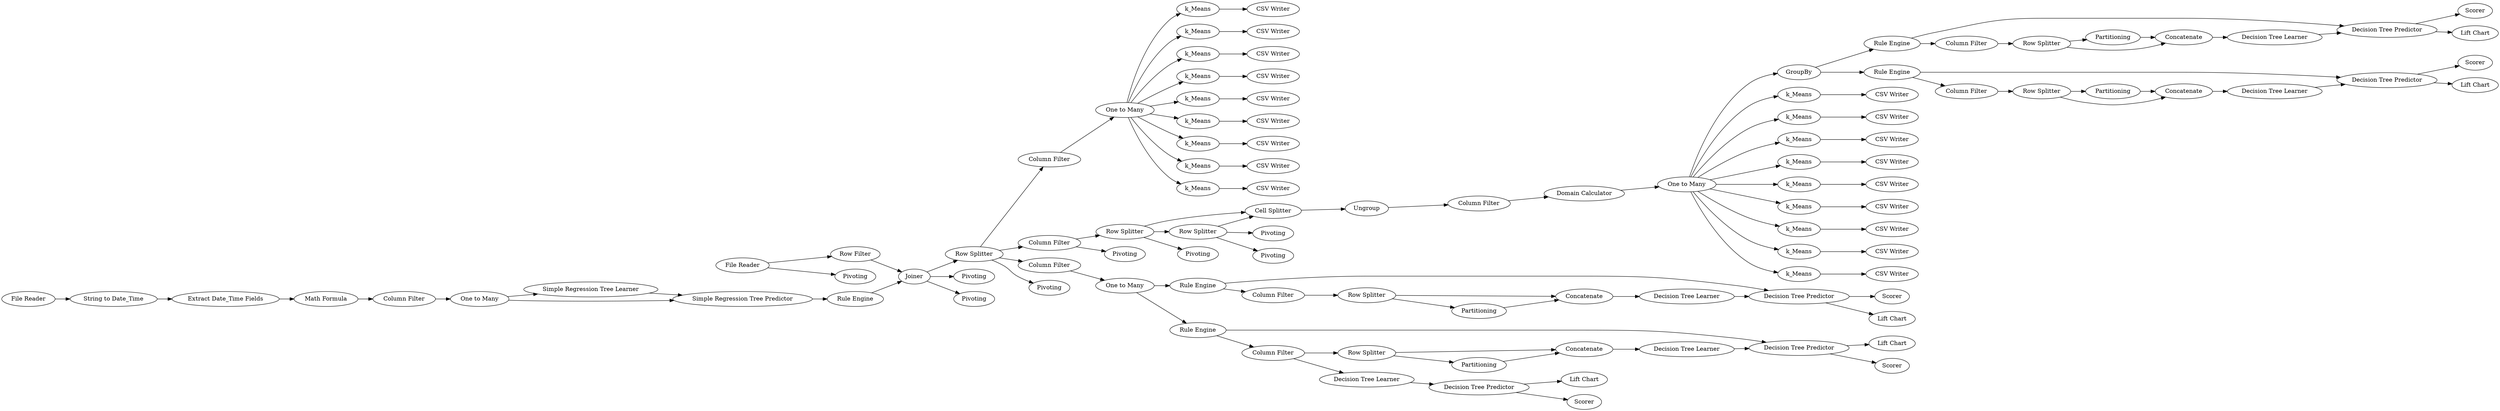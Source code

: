 digraph {
	41 -> 42
	103 -> 148
	35 -> 38
	44 -> 47
	54 -> 57
	23 -> 65
	133 -> 138
	114 -> 126
	45 -> 50
	18 -> 25
	122 -> 114
	141 -> 149
	116 -> 125
	61 -> 64
	23 -> 21
	143 -> 141
	23 -> 55
	132 -> 137
	69 -> 68
	12 -> 11
	23 -> 54
	18 -> 110
	112 -> 22
	43 -> 47
	59 -> 56
	11 -> 13
	111 -> 112
	90 -> 70
	65 -> 62
	30 -> 3
	121 -> 128
	15 -> 3
	34 -> 43
	138 -> 135
	140 -> 134
	36 -> 8
	130 -> 127
	52 -> 50
	46 -> 67
	120 -> 123
	156 -> 7
	111 -> 22
	112 -> 107
	122 -> 103
	35 -> 36
	47 -> 48
	50 -> 44
	122 -> 124
	38 -> 39
	23 -> 19
	11 -> 14
	31 -> 24
	46 -> 45
	3 -> 158
	69 -> 66
	144 -> 142
	110 -> 111
	122 -> 130
	13 -> 14
	20 -> 32
	42 -> 38
	112 -> 108
	23 -> 20
	141 -> 147
	122 -> 116
	17 -> 34
	91 -> 122
	23 -> 59
	37 -> 41
	31 -> 30
	148 -> 146
	22 -> 90
	122 -> 117
	18 -> 17
	122 -> 120
	19 -> 27
	124 -> 131
	10 -> 12
	45 -> 52
	136 -> 134
	138 -> 139
	111 -> 106
	23 -> 60
	8 -> 37
	137 -> 136
	122 -> 121
	145 -> 143
	67 -> 69
	55 -> 58
	146 -> 144
	142 -> 145
	43 -> 46
	23 -> 61
	122 -> 113
	110 -> 109
	122 -> 118
	34 -> 35
	38 -> 40
	47 -> 51
	3 -> 18
	144 -> 145
	134 -> 133
	14 -> 15
	117 -> 129
	148 -> 141
	3 -> 157
	70 -> 91
	8 -> 41
	113 -> 119
	60 -> 63
	132 -> 138
	118 -> 115
	7 -> 9
	136 -> 140
	21 -> 33
	18 -> 53
	9 -> 10
	25 -> 23
	103 -> 132
	103 [label=GroupBy]
	126 [label="CSV Writer"]
	136 [label="Row Splitter"]
	3 [label=Joiner]
	146 [label="Column Filter"]
	129 [label="CSV Writer"]
	12 [label="Column Filter"]
	115 [label="CSV Writer"]
	68 [label="Lift Chart"]
	11 [label="One to Many"]
	23 [label="One to Many"]
	47 [label="Decision Tree Predictor"]
	135 [label=Scorer]
	134 [label=Concatenate]
	107 [label=Pivoting]
	120 [label=k_Means]
	157 [label=Pivoting]
	118 [label=k_Means]
	27 [label="CSV Writer"]
	9 [label="Extract Date_Time Fields"]
	58 [label="CSV Writer"]
	8 [label="Row Splitter"]
	108 [label=Pivoting]
	122 [label="One to Many"]
	137 [label="Column Filter"]
	119 [label="CSV Writer"]
	41 [label=Concatenate]
	54 [label=k_Means]
	141 [label="Decision Tree Predictor"]
	144 [label="Row Splitter"]
	125 [label="CSV Writer"]
	22 [label="Cell Splitter"]
	53 [label=Pivoting]
	147 [label="Lift Chart"]
	60 [label=k_Means]
	13 [label="Simple Regression Tree Learner"]
	43 [label="Rule Engine"]
	44 [label="Decision Tree Learner"]
	39 [label=Scorer]
	52 [label=Partitioning]
	45 [label="Row Splitter"]
	132 [label="Rule Engine"]
	91 [label="Domain Calculator"]
	57 [label="CSV Writer"]
	55 [label=k_Means]
	7 [label="String to Date_Time"]
	18 [label="Row Splitter"]
	21 [label=k_Means]
	138 [label="Decision Tree Predictor"]
	121 [label=k_Means]
	19 [label=k_Means]
	24 [label=Pivoting]
	64 [label="CSV Writer"]
	156 [label="File Reader"]
	131 [label="CSV Writer"]
	56 [label="CSV Writer"]
	15 [label="Rule Engine"]
	25 [label="Column Filter"]
	114 [label=k_Means]
	59 [label=k_Means]
	123 [label="CSV Writer"]
	90 [label=Ungroup]
	142 [label=Partitioning]
	143 [label="Decision Tree Learner"]
	61 [label=k_Means]
	124 [label=k_Means]
	14 [label="Simple Regression Tree Predictor"]
	117 [label=k_Means]
	38 [label="Decision Tree Predictor"]
	35 [label="Rule Engine"]
	62 [label="CSV Writer"]
	140 [label=Partitioning]
	65 [label=k_Means]
	69 [label="Decision Tree Predictor"]
	46 [label="Column Filter"]
	116 [label=k_Means]
	40 [label="Lift Chart"]
	30 [label="Row Filter"]
	128 [label="CSV Writer"]
	133 [label="Decision Tree Learner"]
	145 [label=Concatenate]
	149 [label=Scorer]
	17 [label="Column Filter"]
	31 [label="File Reader"]
	51 [label=Scorer]
	109 [label=Pivoting]
	110 [label="Column Filter"]
	10 [label="Math Formula"]
	48 [label="Lift Chart"]
	148 [label="Rule Engine"]
	50 [label=Concatenate]
	42 [label="Decision Tree Learner"]
	112 [label="Row Splitter"]
	127 [label="CSV Writer"]
	158 [label=Pivoting]
	67 [label="Decision Tree Learner"]
	63 [label="CSV Writer"]
	106 [label=Pivoting]
	113 [label=k_Means]
	20 [label=k_Means]
	34 [label="One to Many"]
	139 [label="Lift Chart"]
	70 [label="Column Filter"]
	66 [label=Scorer]
	36 [label="Column Filter"]
	130 [label=k_Means]
	111 [label="Row Splitter"]
	33 [label="CSV Writer"]
	32 [label="CSV Writer"]
	37 [label=Partitioning]
	rankdir=LR
}
